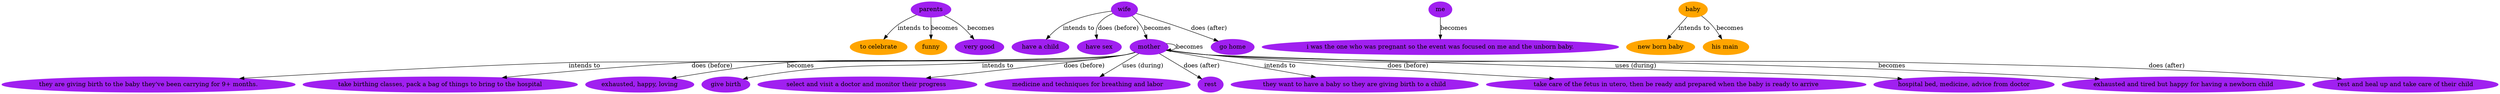 digraph Birth {
	"to celebrate" [color=orange style=filled]
	funny [color=orange style=filled]
	"they are giving birth to the baby they've been carrying for 9+ months." [color=purple style=filled]
	"take birthing classes, pack a bag of things to bring to the hospital" [color=purple style=filled]
	"exhausted, happy, loving" [color=purple style=filled]
	"have a child" [color=purple style=filled]
	"have sex" [color=purple style=filled]
	mother [color=purple style=filled]
	"go home" [color=purple style=filled]
	"i was the one who was pregnant so the event was focused on me and the unborn baby." [color=purple style=filled]
	"give birth" [color=purple style=filled]
	"select and visit a doctor and monitor their progress " [color=purple style=filled]
	"medicine and techniques for breathing and labor" [color=purple style=filled]
	mother [color=purple style=filled]
	rest [color=purple style=filled]
	"they want to have a baby so they are giving birth to a child" [color=purple style=filled]
	"take care of the fetus in utero, then be ready and prepared when the baby is ready to arrive" [color=purple style=filled]
	"hospital bed, medicine, advice from doctor" [color=purple style=filled]
	"exhausted and tired but happy for having a newborn child" [color=purple style=filled]
	"rest and heal up and take care of their child" [color=purple style=filled]
	"very good" [color=purple style=filled]
	"new born baby" [color=orange style=filled]
	"his main " [color=orange style=filled]
	parents [color=orange style=filled]
	parents [color=orange style=filled]
	mother [color=purple style=filled]
	mother [color=purple style=filled]
	mother [color=purple style=filled]
	wife [color=purple style=filled]
	wife [color=purple style=filled]
	wife [color=purple style=filled]
	wife [color=purple style=filled]
	me [color=purple style=filled]
	mother [color=purple style=filled]
	mother [color=purple style=filled]
	mother [color=purple style=filled]
	mother [color=purple style=filled]
	mother [color=purple style=filled]
	mother [color=purple style=filled]
	mother [color=purple style=filled]
	mother [color=purple style=filled]
	mother [color=purple style=filled]
	mother [color=purple style=filled]
	parents [color=purple style=filled]
	baby [color=orange style=filled]
	baby [color=orange style=filled]
	parents -> "to celebrate" [label="intends to"]
	parents -> funny [label=becomes]
	mother -> "they are giving birth to the baby they've been carrying for 9+ months." [label="intends to"]
	mother -> "take birthing classes, pack a bag of things to bring to the hospital" [label="does (before)"]
	mother -> "exhausted, happy, loving" [label=becomes]
	wife -> "have a child" [label="intends to"]
	wife -> "have sex" [label="does (before)"]
	wife -> mother [label=becomes]
	wife -> "go home" [label="does (after)"]
	me -> "i was the one who was pregnant so the event was focused on me and the unborn baby." [label=becomes]
	mother -> "give birth" [label="intends to"]
	mother -> "select and visit a doctor and monitor their progress " [label="does (before)"]
	mother -> "medicine and techniques for breathing and labor" [label="uses (during)"]
	mother -> mother [label=becomes]
	mother -> rest [label="does (after)"]
	mother -> "they want to have a baby so they are giving birth to a child" [label="intends to"]
	mother -> "take care of the fetus in utero, then be ready and prepared when the baby is ready to arrive" [label="does (before)"]
	mother -> "hospital bed, medicine, advice from doctor" [label="uses (during)"]
	mother -> "exhausted and tired but happy for having a newborn child" [label=becomes]
	mother -> "rest and heal up and take care of their child" [label="does (after)"]
	parents -> "very good" [label=becomes]
	baby -> "new born baby" [label="intends to"]
	baby -> "his main " [label=becomes]
}
